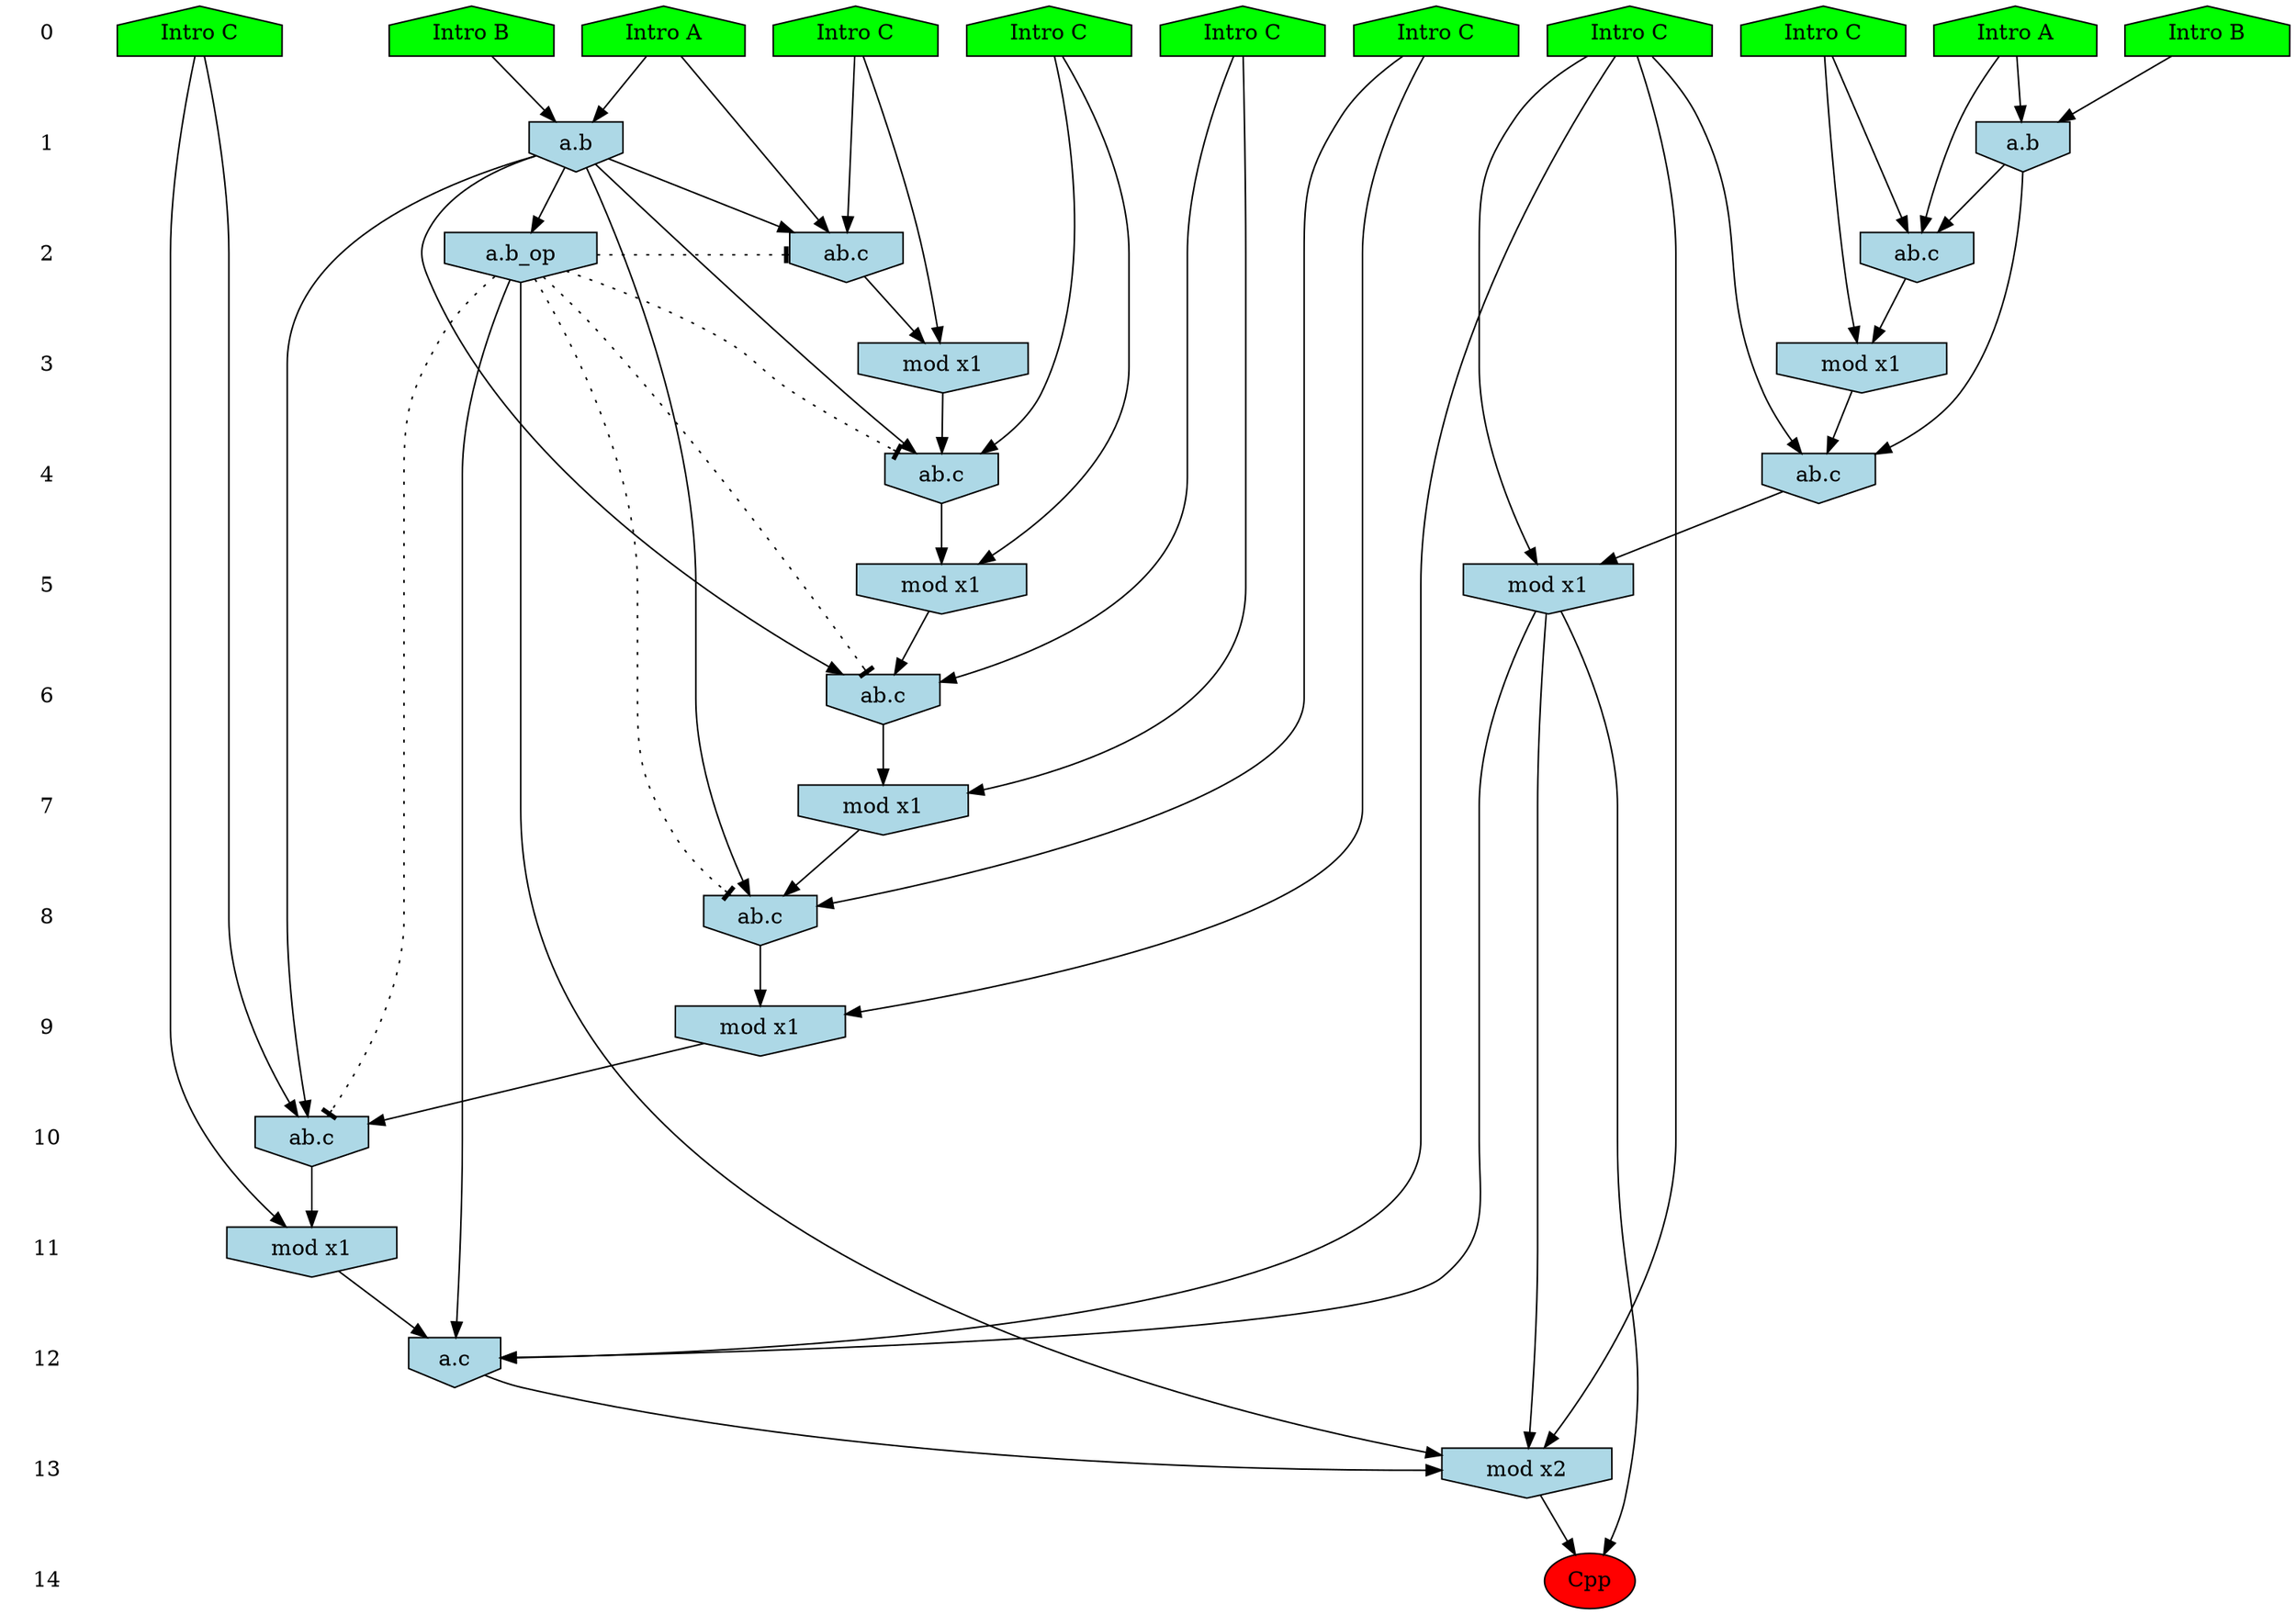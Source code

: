 /* Compression of 5 causal flows obtained in average at 1.447478E+01 t.u */
/* Compressed causal flows were: [1748;1755;2078;2367;3797] */
digraph G{
 ranksep=.5 ; 
{ rank = same ; "0" [shape=plaintext] ; node_1 [label ="Intro A", shape=house, style=filled, fillcolor=green] ;
node_2 [label ="Intro B", shape=house, style=filled, fillcolor=green] ;
node_3 [label ="Intro B", shape=house, style=filled, fillcolor=green] ;
node_4 [label ="Intro A", shape=house, style=filled, fillcolor=green] ;
node_5 [label ="Intro C", shape=house, style=filled, fillcolor=green] ;
node_6 [label ="Intro C", shape=house, style=filled, fillcolor=green] ;
node_7 [label ="Intro C", shape=house, style=filled, fillcolor=green] ;
node_8 [label ="Intro C", shape=house, style=filled, fillcolor=green] ;
node_9 [label ="Intro C", shape=house, style=filled, fillcolor=green] ;
node_10 [label ="Intro C", shape=house, style=filled, fillcolor=green] ;
node_11 [label ="Intro C", shape=house, style=filled, fillcolor=green] ;
}
{ rank = same ; "1" [shape=plaintext] ; node_12 [label="a.b", shape=invhouse, style=filled, fillcolor = lightblue] ;
node_13 [label="a.b", shape=invhouse, style=filled, fillcolor = lightblue] ;
}
{ rank = same ; "2" [shape=plaintext] ; node_14 [label="ab.c", shape=invhouse, style=filled, fillcolor = lightblue] ;
node_15 [label="ab.c", shape=invhouse, style=filled, fillcolor = lightblue] ;
node_28 [label="a.b_op", shape=invhouse, style=filled, fillcolor = lightblue] ;
}
{ rank = same ; "3" [shape=plaintext] ; node_16 [label="mod x1", shape=invhouse, style=filled, fillcolor = lightblue] ;
node_17 [label="mod x1", shape=invhouse, style=filled, fillcolor = lightblue] ;
}
{ rank = same ; "4" [shape=plaintext] ; node_18 [label="ab.c", shape=invhouse, style=filled, fillcolor = lightblue] ;
node_20 [label="ab.c", shape=invhouse, style=filled, fillcolor = lightblue] ;
}
{ rank = same ; "5" [shape=plaintext] ; node_19 [label="mod x1", shape=invhouse, style=filled, fillcolor = lightblue] ;
node_21 [label="mod x1", shape=invhouse, style=filled, fillcolor = lightblue] ;
}
{ rank = same ; "6" [shape=plaintext] ; node_22 [label="ab.c", shape=invhouse, style=filled, fillcolor = lightblue] ;
}
{ rank = same ; "7" [shape=plaintext] ; node_23 [label="mod x1", shape=invhouse, style=filled, fillcolor = lightblue] ;
}
{ rank = same ; "8" [shape=plaintext] ; node_24 [label="ab.c", shape=invhouse, style=filled, fillcolor = lightblue] ;
}
{ rank = same ; "9" [shape=plaintext] ; node_25 [label="mod x1", shape=invhouse, style=filled, fillcolor = lightblue] ;
}
{ rank = same ; "10" [shape=plaintext] ; node_26 [label="ab.c", shape=invhouse, style=filled, fillcolor = lightblue] ;
}
{ rank = same ; "11" [shape=plaintext] ; node_27 [label="mod x1", shape=invhouse, style=filled, fillcolor = lightblue] ;
}
{ rank = same ; "12" [shape=plaintext] ; node_29 [label="a.c", shape=invhouse, style=filled, fillcolor = lightblue] ;
}
{ rank = same ; "13" [shape=plaintext] ; node_30 [label="mod x2", shape=invhouse, style=filled, fillcolor = lightblue] ;
}
{ rank = same ; "14" [shape=plaintext] ; node_31 [label ="Cpp", style=filled, fillcolor=red] ;
}
"0" -> "1" [style="invis"]; 
"1" -> "2" [style="invis"]; 
"2" -> "3" [style="invis"]; 
"3" -> "4" [style="invis"]; 
"4" -> "5" [style="invis"]; 
"5" -> "6" [style="invis"]; 
"6" -> "7" [style="invis"]; 
"7" -> "8" [style="invis"]; 
"8" -> "9" [style="invis"]; 
"9" -> "10" [style="invis"]; 
"10" -> "11" [style="invis"]; 
"11" -> "12" [style="invis"]; 
"12" -> "13" [style="invis"]; 
"13" -> "14" [style="invis"]; 
node_1 -> node_12
node_3 -> node_12
node_2 -> node_13
node_4 -> node_13
node_1 -> node_14
node_11 -> node_14
node_12 -> node_14
node_4 -> node_15
node_7 -> node_15
node_13 -> node_15
node_11 -> node_16
node_14 -> node_16
node_7 -> node_17
node_15 -> node_17
node_10 -> node_18
node_13 -> node_18
node_17 -> node_18
node_10 -> node_19
node_18 -> node_19
node_6 -> node_20
node_12 -> node_20
node_16 -> node_20
node_6 -> node_21
node_20 -> node_21
node_8 -> node_22
node_12 -> node_22
node_21 -> node_22
node_8 -> node_23
node_22 -> node_23
node_5 -> node_24
node_12 -> node_24
node_23 -> node_24
node_5 -> node_25
node_24 -> node_25
node_9 -> node_26
node_12 -> node_26
node_25 -> node_26
node_9 -> node_27
node_26 -> node_27
node_12 -> node_28
node_10 -> node_29
node_19 -> node_29
node_27 -> node_29
node_28 -> node_29
node_10 -> node_30
node_19 -> node_30
node_28 -> node_30
node_29 -> node_30
node_19 -> node_31
node_30 -> node_31
node_28 -> node_26 [style=dotted, arrowhead = tee] 
node_28 -> node_24 [style=dotted, arrowhead = tee] 
node_28 -> node_22 [style=dotted, arrowhead = tee] 
node_28 -> node_20 [style=dotted, arrowhead = tee] 
node_28 -> node_14 [style=dotted, arrowhead = tee] 
}
/*
 Dot generation time: 0.000157
*/